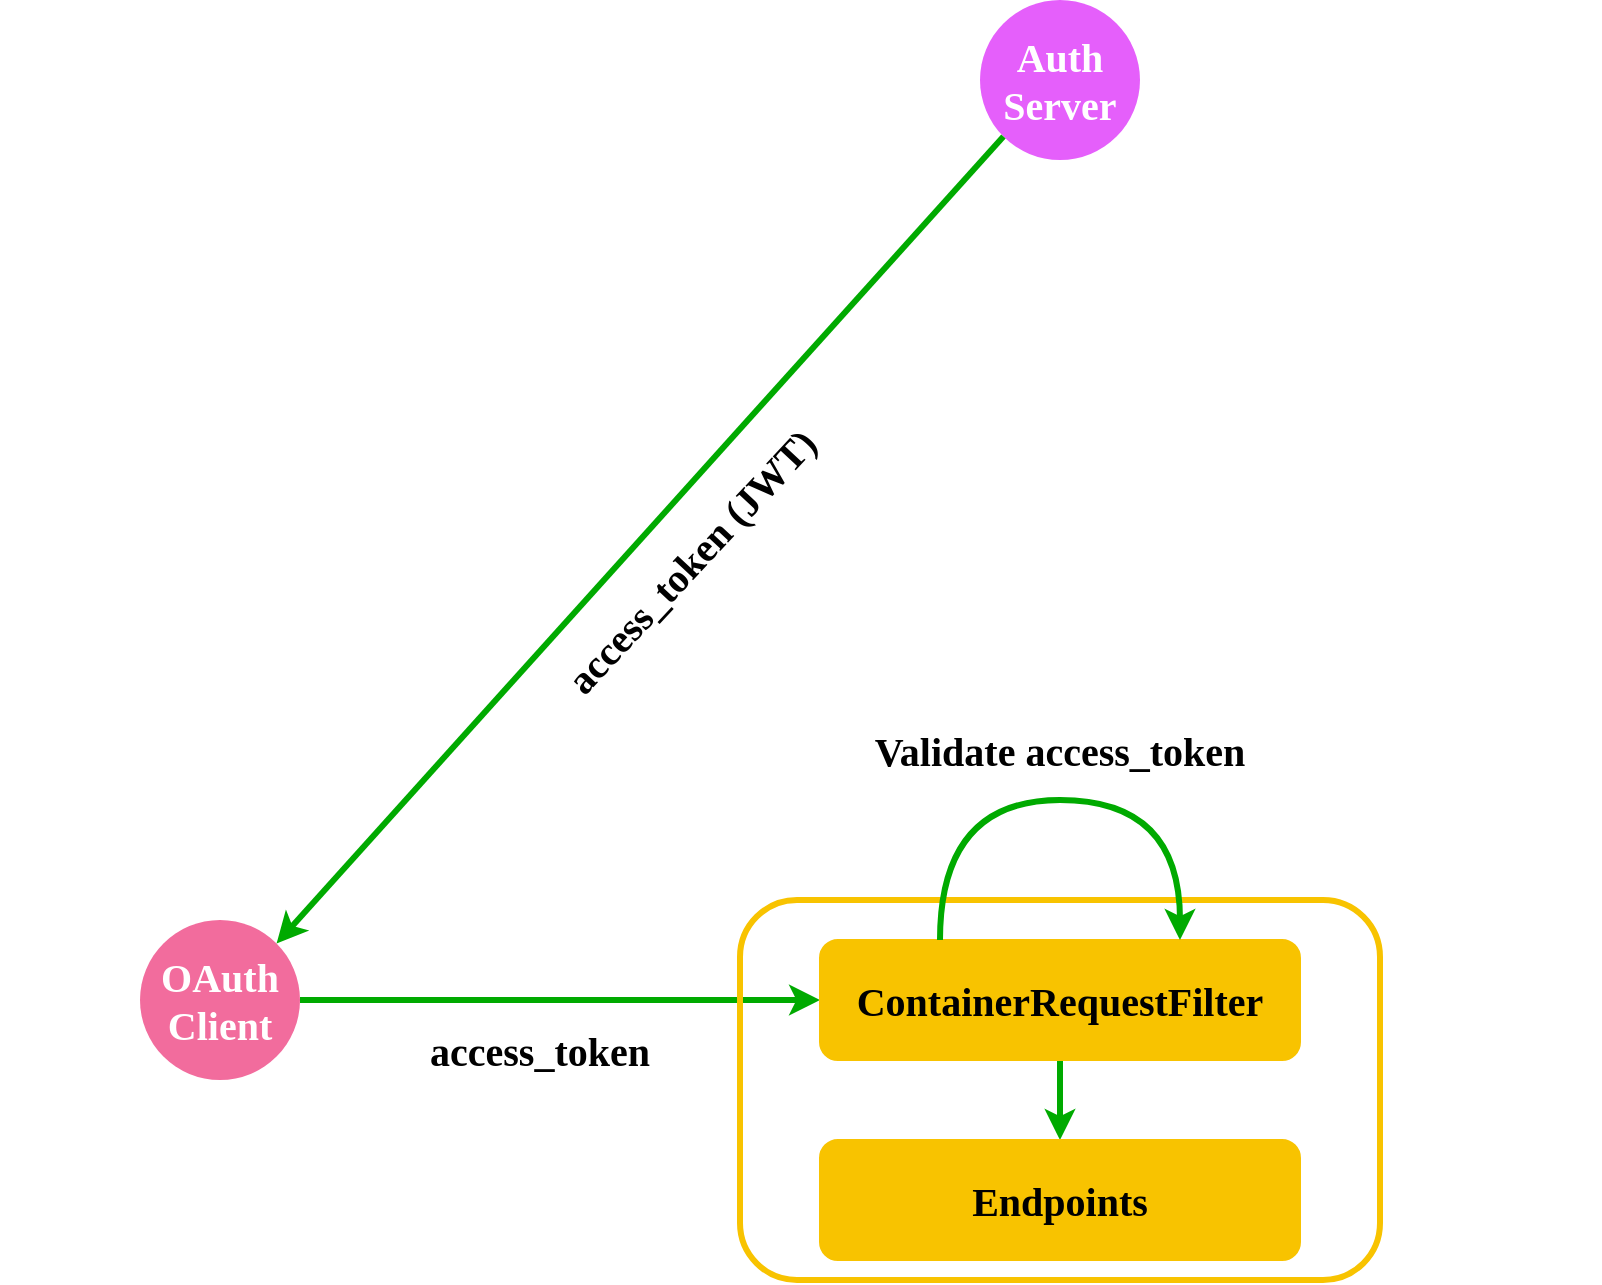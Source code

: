<mxfile version="21.7.2" type="device">
  <diagram name="Page-1" id="qUw_CK1pjzlE3Cx89_ZL">
    <mxGraphModel dx="1306" dy="1930" grid="1" gridSize="10" guides="1" tooltips="1" connect="1" arrows="1" fold="1" page="1" pageScale="1" pageWidth="850" pageHeight="1100" math="0" shadow="0">
      <root>
        <mxCell id="0" />
        <mxCell id="1" parent="0" />
        <mxCell id="iVyjQRI55B28_YTLfMTB-16" style="edgeStyle=orthogonalEdgeStyle;rounded=0;orthogonalLoop=1;jettySize=auto;html=1;exitX=1;exitY=0.5;exitDx=0;exitDy=0;entryX=0;entryY=0.5;entryDx=0;entryDy=0;strokeWidth=3;strokeColor=#00AA00;fontStyle=1" parent="1" source="iVyjQRI55B28_YTLfMTB-1" target="iVyjQRI55B28_YTLfMTB-14" edge="1">
          <mxGeometry relative="1" as="geometry" />
        </mxCell>
        <mxCell id="iVyjQRI55B28_YTLfMTB-1" value="&lt;font face=&quot;Ubuntu&quot; color=&quot;#ffffff&quot;&gt;&lt;span style=&quot;font-size: 20px;&quot;&gt;&lt;span&gt;OAuth&lt;br&gt;Client&lt;br&gt;&lt;/span&gt;&lt;/span&gt;&lt;/font&gt;" style="ellipse;whiteSpace=wrap;html=1;aspect=fixed;strokeColor=none;fillColor=#F26C9D;fontStyle=1" parent="1" vertex="1">
          <mxGeometry x="320" y="360" width="80" height="80" as="geometry" />
        </mxCell>
        <mxCell id="iVyjQRI55B28_YTLfMTB-4" value="" style="rounded=1;whiteSpace=wrap;html=1;fillColor=none;strokeWidth=3;strokeColor=#F8C300;fontStyle=1" parent="1" vertex="1">
          <mxGeometry x="620" y="350" width="320" height="190" as="geometry" />
        </mxCell>
        <mxCell id="iVyjQRI55B28_YTLfMTB-5" value="&lt;font face=&quot;Ubuntu&quot; color=&quot;#ffffff&quot;&gt;&lt;span style=&quot;font-size: 20px;&quot;&gt;&lt;span&gt;Auth&lt;br&gt;Server&lt;br&gt;&lt;/span&gt;&lt;/span&gt;&lt;/font&gt;" style="ellipse;whiteSpace=wrap;html=1;aspect=fixed;strokeColor=none;fillColor=#E55FFB;fontStyle=1" parent="1" vertex="1">
          <mxGeometry x="740" y="-100" width="80" height="80" as="geometry" />
        </mxCell>
        <mxCell id="iVyjQRI55B28_YTLfMTB-8" style="rounded=0;orthogonalLoop=1;jettySize=auto;html=1;exitX=1;exitY=0;exitDx=0;exitDy=0;entryX=0;entryY=1;entryDx=0;entryDy=0;strokeWidth=3;startArrow=classic;startFill=1;strokeColor=#00aa00;endArrow=none;endFill=0;fontStyle=1" parent="1" edge="1" target="iVyjQRI55B28_YTLfMTB-5" source="iVyjQRI55B28_YTLfMTB-1">
          <mxGeometry relative="1" as="geometry">
            <mxPoint x="391.76" y="377.6" as="sourcePoint" />
            <mxPoint x="761.76" y="-23.84" as="targetPoint" />
          </mxGeometry>
        </mxCell>
        <mxCell id="iVyjQRI55B28_YTLfMTB-9" value="access_token (JWT)" style="text;html=1;strokeColor=none;fillColor=none;align=center;verticalAlign=middle;whiteSpace=wrap;rounded=0;rotation=313;fontFamily=Ubuntu;fontStyle=1;fontSize=20;" parent="1" vertex="1">
          <mxGeometry x="325" y="165" width="540" height="30" as="geometry" />
        </mxCell>
        <mxCell id="iVyjQRI55B28_YTLfMTB-17" style="edgeStyle=orthogonalEdgeStyle;rounded=0;orthogonalLoop=1;jettySize=auto;html=1;exitX=0.5;exitY=1;exitDx=0;exitDy=0;entryX=0.5;entryY=0;entryDx=0;entryDy=0;strokeColor=#00AA00;strokeWidth=3;fontStyle=1" parent="1" source="iVyjQRI55B28_YTLfMTB-14" target="iVyjQRI55B28_YTLfMTB-15" edge="1">
          <mxGeometry relative="1" as="geometry" />
        </mxCell>
        <mxCell id="iVyjQRI55B28_YTLfMTB-14" value="&lt;font style=&quot;font-size: 20px;&quot; face=&quot;Ubuntu&quot;&gt;&lt;span&gt;ContainerRequestFilter&lt;/span&gt;&lt;/font&gt;" style="rounded=1;whiteSpace=wrap;html=1;fillColor=#F8C300;strokeColor=#F8C300;fontStyle=1" parent="1" vertex="1">
          <mxGeometry x="660" y="370" width="240" height="60" as="geometry" />
        </mxCell>
        <mxCell id="iVyjQRI55B28_YTLfMTB-15" value="&lt;font style=&quot;font-size: 20px;&quot; face=&quot;Ubuntu&quot;&gt;&lt;span&gt;Endpoints&lt;/span&gt;&lt;/font&gt;" style="rounded=1;whiteSpace=wrap;html=1;fillColor=#F8C300;strokeColor=#F8C300;fontStyle=1" parent="1" vertex="1">
          <mxGeometry x="660" y="470" width="240" height="60" as="geometry" />
        </mxCell>
        <mxCell id="iVyjQRI55B28_YTLfMTB-18" value="access_token" style="text;html=1;strokeColor=none;fillColor=none;align=center;verticalAlign=middle;whiteSpace=wrap;rounded=0;rotation=0;fontFamily=Ubuntu;fontStyle=1;fontSize=20;" parent="1" vertex="1">
          <mxGeometry x="250" y="410" width="540" height="30" as="geometry" />
        </mxCell>
        <mxCell id="iVyjQRI55B28_YTLfMTB-19" style="edgeStyle=orthogonalEdgeStyle;rounded=0;orthogonalLoop=1;jettySize=auto;html=1;exitX=0.25;exitY=0;exitDx=0;exitDy=0;entryX=0.75;entryY=0;entryDx=0;entryDy=0;curved=1;strokeWidth=3;strokeColor=#00aa00;fontStyle=1" parent="1" source="iVyjQRI55B28_YTLfMTB-14" target="iVyjQRI55B28_YTLfMTB-14" edge="1">
          <mxGeometry relative="1" as="geometry">
            <Array as="points">
              <mxPoint x="720" y="300" />
              <mxPoint x="840" y="300" />
            </Array>
          </mxGeometry>
        </mxCell>
        <mxCell id="iVyjQRI55B28_YTLfMTB-20" value="Validate access_token" style="text;html=1;strokeColor=none;fillColor=none;align=center;verticalAlign=middle;whiteSpace=wrap;rounded=0;rotation=0;fontFamily=Ubuntu;fontStyle=1;fontSize=20;" parent="1" vertex="1">
          <mxGeometry x="510" y="260" width="540" height="30" as="geometry" />
        </mxCell>
      </root>
    </mxGraphModel>
  </diagram>
</mxfile>
